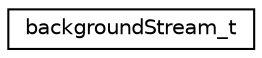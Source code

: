 digraph "Graphical Class Hierarchy"
{
 // LATEX_PDF_SIZE
  edge [fontname="Helvetica",fontsize="10",labelfontname="Helvetica",labelfontsize="10"];
  node [fontname="Helvetica",fontsize="10",shape=record];
  rankdir="LR";
  Node0 [label="backgroundStream_t",height=0.2,width=0.4,color="black", fillcolor="white", style="filled",URL="$structbackgroundStream__t.html",tooltip=" "];
}
